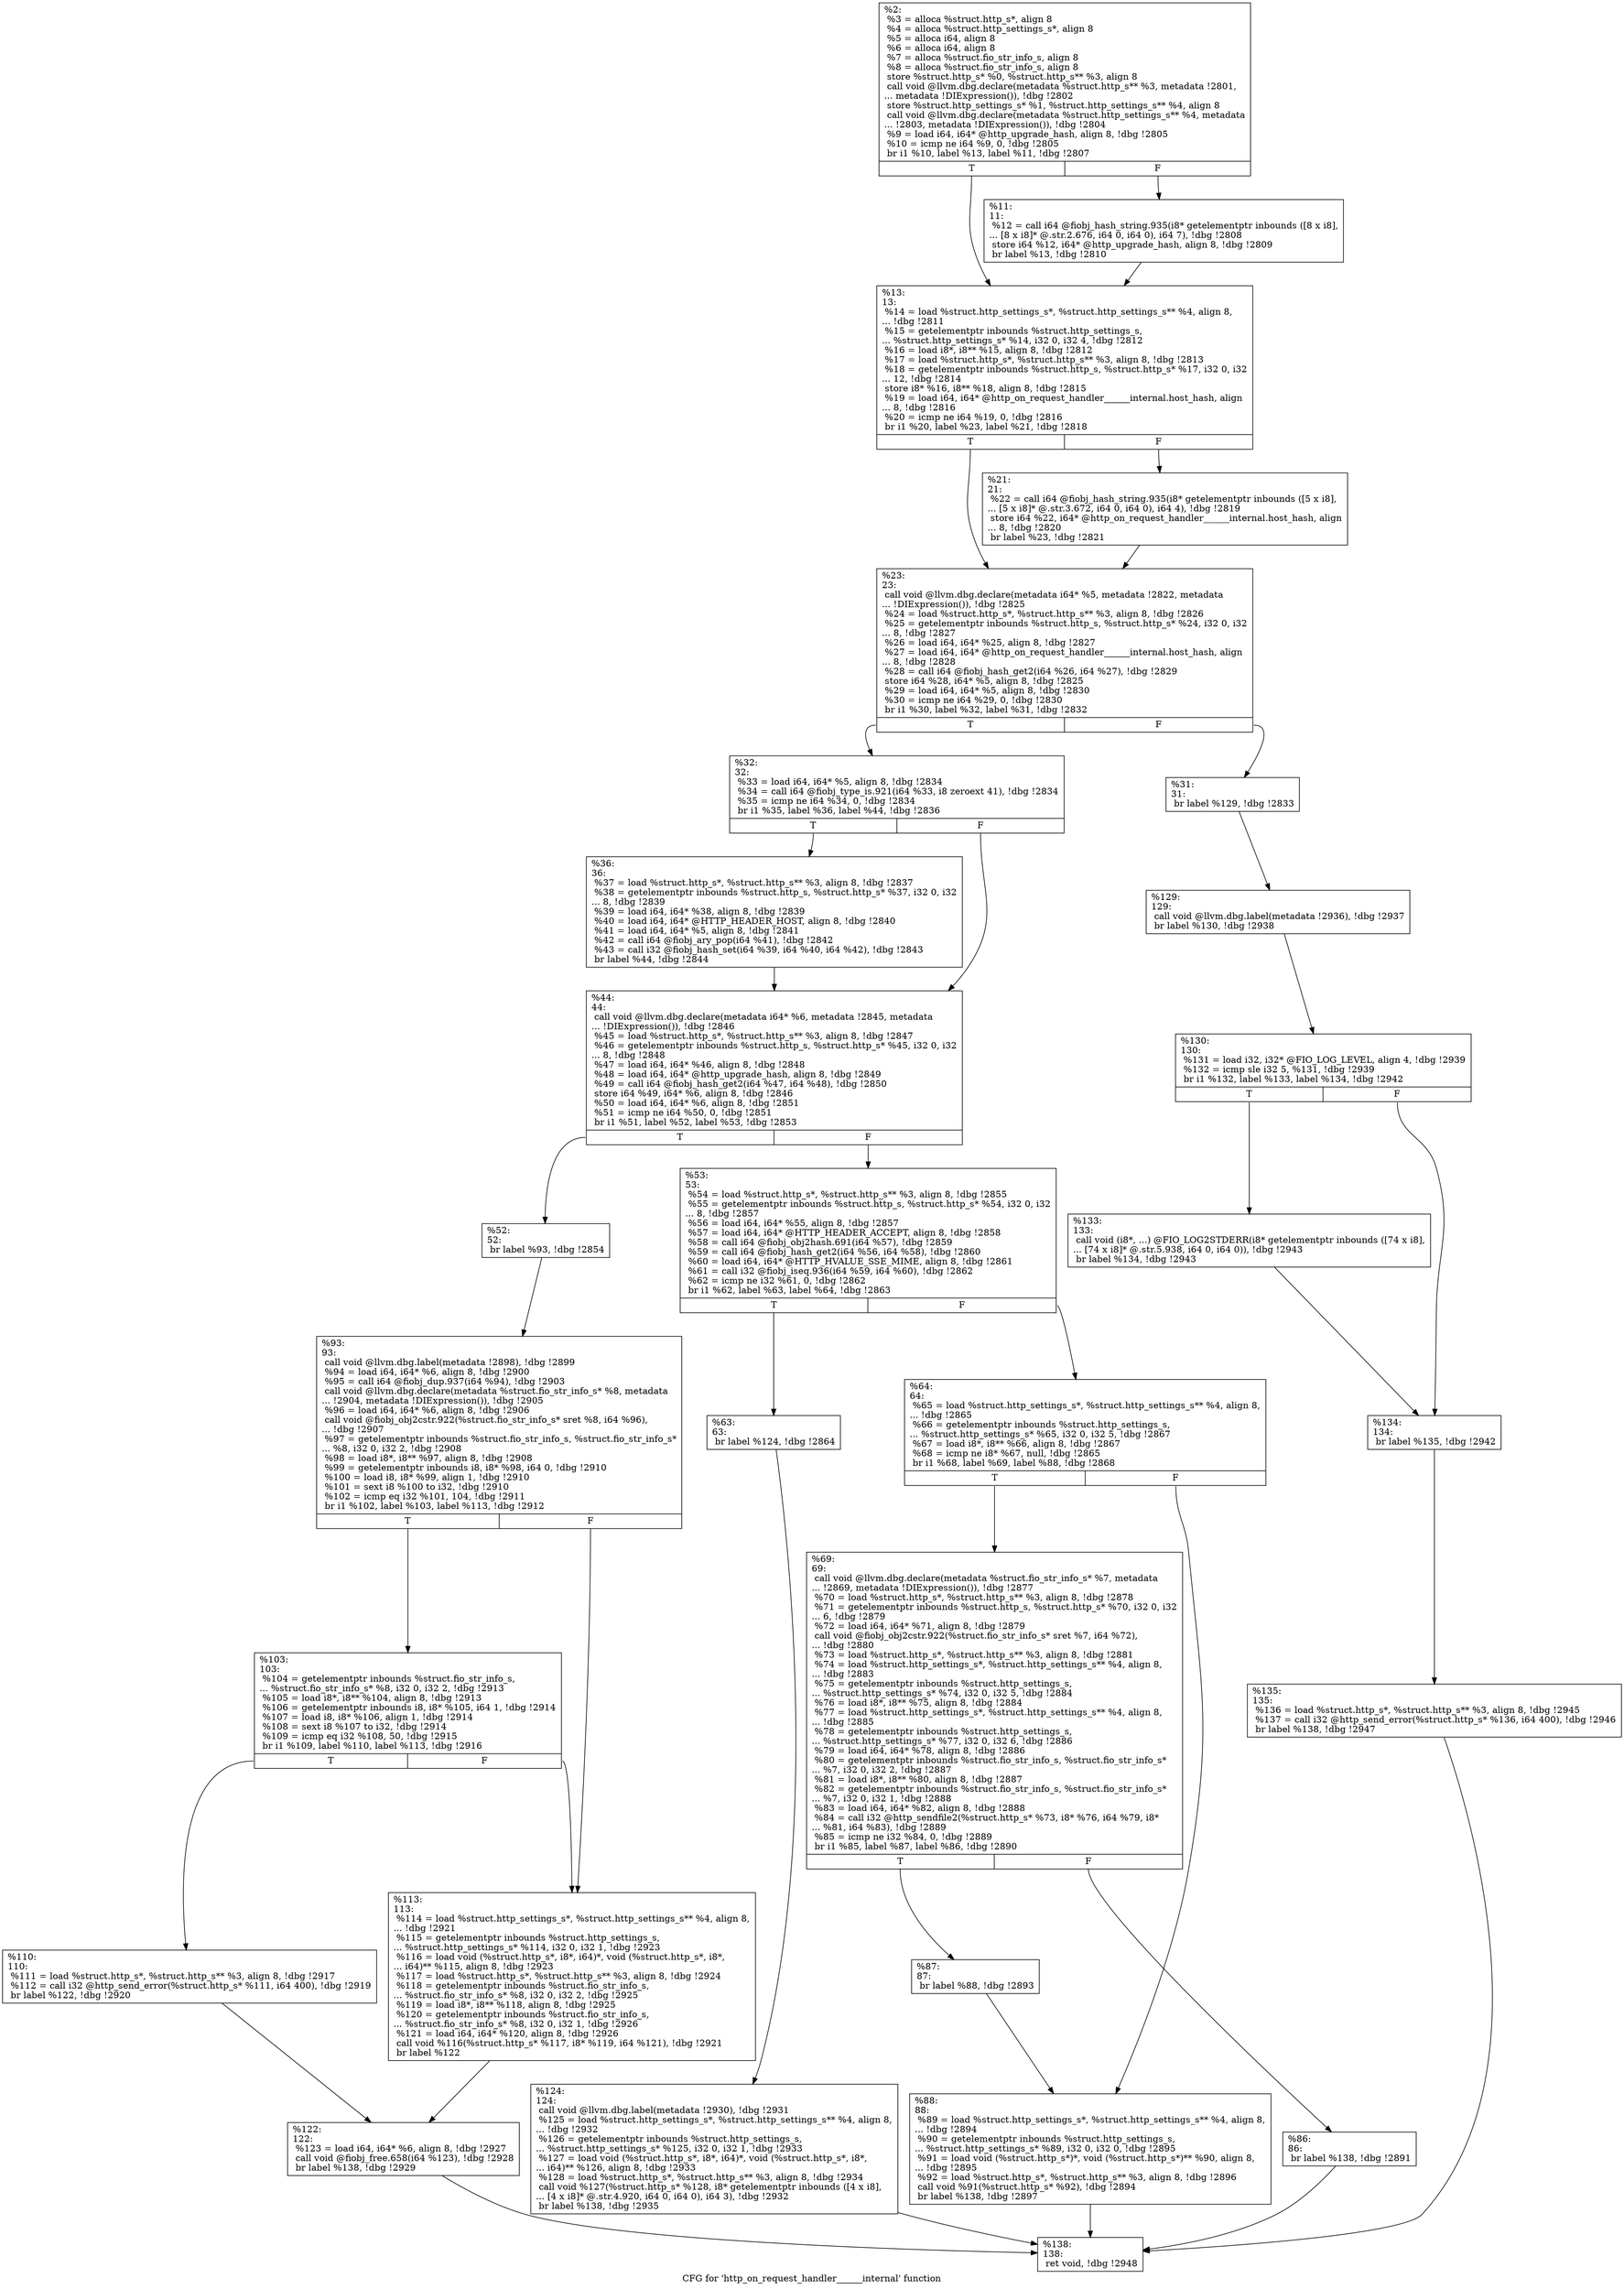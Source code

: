 digraph "CFG for 'http_on_request_handler______internal' function" {
	label="CFG for 'http_on_request_handler______internal' function";

	Node0x55685252a430 [shape=record,label="{%2:\l  %3 = alloca %struct.http_s*, align 8\l  %4 = alloca %struct.http_settings_s*, align 8\l  %5 = alloca i64, align 8\l  %6 = alloca i64, align 8\l  %7 = alloca %struct.fio_str_info_s, align 8\l  %8 = alloca %struct.fio_str_info_s, align 8\l  store %struct.http_s* %0, %struct.http_s** %3, align 8\l  call void @llvm.dbg.declare(metadata %struct.http_s** %3, metadata !2801,\l... metadata !DIExpression()), !dbg !2802\l  store %struct.http_settings_s* %1, %struct.http_settings_s** %4, align 8\l  call void @llvm.dbg.declare(metadata %struct.http_settings_s** %4, metadata\l... !2803, metadata !DIExpression()), !dbg !2804\l  %9 = load i64, i64* @http_upgrade_hash, align 8, !dbg !2805\l  %10 = icmp ne i64 %9, 0, !dbg !2805\l  br i1 %10, label %13, label %11, !dbg !2807\l|{<s0>T|<s1>F}}"];
	Node0x55685252a430:s0 -> Node0x55685252a640;
	Node0x55685252a430:s1 -> Node0x55685252a5f0;
	Node0x55685252a5f0 [shape=record,label="{%11:\l11:                                               \l  %12 = call i64 @fiobj_hash_string.935(i8* getelementptr inbounds ([8 x i8],\l... [8 x i8]* @.str.2.676, i64 0, i64 0), i64 7), !dbg !2808\l  store i64 %12, i64* @http_upgrade_hash, align 8, !dbg !2809\l  br label %13, !dbg !2810\l}"];
	Node0x55685252a5f0 -> Node0x55685252a640;
	Node0x55685252a640 [shape=record,label="{%13:\l13:                                               \l  %14 = load %struct.http_settings_s*, %struct.http_settings_s** %4, align 8,\l... !dbg !2811\l  %15 = getelementptr inbounds %struct.http_settings_s,\l... %struct.http_settings_s* %14, i32 0, i32 4, !dbg !2812\l  %16 = load i8*, i8** %15, align 8, !dbg !2812\l  %17 = load %struct.http_s*, %struct.http_s** %3, align 8, !dbg !2813\l  %18 = getelementptr inbounds %struct.http_s, %struct.http_s* %17, i32 0, i32\l... 12, !dbg !2814\l  store i8* %16, i8** %18, align 8, !dbg !2815\l  %19 = load i64, i64* @http_on_request_handler______internal.host_hash, align\l... 8, !dbg !2816\l  %20 = icmp ne i64 %19, 0, !dbg !2816\l  br i1 %20, label %23, label %21, !dbg !2818\l|{<s0>T|<s1>F}}"];
	Node0x55685252a640:s0 -> Node0x55685252a6e0;
	Node0x55685252a640:s1 -> Node0x55685252a690;
	Node0x55685252a690 [shape=record,label="{%21:\l21:                                               \l  %22 = call i64 @fiobj_hash_string.935(i8* getelementptr inbounds ([5 x i8],\l... [5 x i8]* @.str.3.672, i64 0, i64 0), i64 4), !dbg !2819\l  store i64 %22, i64* @http_on_request_handler______internal.host_hash, align\l... 8, !dbg !2820\l  br label %23, !dbg !2821\l}"];
	Node0x55685252a690 -> Node0x55685252a6e0;
	Node0x55685252a6e0 [shape=record,label="{%23:\l23:                                               \l  call void @llvm.dbg.declare(metadata i64* %5, metadata !2822, metadata\l... !DIExpression()), !dbg !2825\l  %24 = load %struct.http_s*, %struct.http_s** %3, align 8, !dbg !2826\l  %25 = getelementptr inbounds %struct.http_s, %struct.http_s* %24, i32 0, i32\l... 8, !dbg !2827\l  %26 = load i64, i64* %25, align 8, !dbg !2827\l  %27 = load i64, i64* @http_on_request_handler______internal.host_hash, align\l... 8, !dbg !2828\l  %28 = call i64 @fiobj_hash_get2(i64 %26, i64 %27), !dbg !2829\l  store i64 %28, i64* %5, align 8, !dbg !2825\l  %29 = load i64, i64* %5, align 8, !dbg !2830\l  %30 = icmp ne i64 %29, 0, !dbg !2830\l  br i1 %30, label %32, label %31, !dbg !2832\l|{<s0>T|<s1>F}}"];
	Node0x55685252a6e0:s0 -> Node0x55685252a780;
	Node0x55685252a6e0:s1 -> Node0x55685252a730;
	Node0x55685252a730 [shape=record,label="{%31:\l31:                                               \l  br label %129, !dbg !2833\l}"];
	Node0x55685252a730 -> Node0x55685252acd0;
	Node0x55685252a780 [shape=record,label="{%32:\l32:                                               \l  %33 = load i64, i64* %5, align 8, !dbg !2834\l  %34 = call i64 @fiobj_type_is.921(i64 %33, i8 zeroext 41), !dbg !2834\l  %35 = icmp ne i64 %34, 0, !dbg !2834\l  br i1 %35, label %36, label %44, !dbg !2836\l|{<s0>T|<s1>F}}"];
	Node0x55685252a780:s0 -> Node0x55685252a7d0;
	Node0x55685252a780:s1 -> Node0x55685252a820;
	Node0x55685252a7d0 [shape=record,label="{%36:\l36:                                               \l  %37 = load %struct.http_s*, %struct.http_s** %3, align 8, !dbg !2837\l  %38 = getelementptr inbounds %struct.http_s, %struct.http_s* %37, i32 0, i32\l... 8, !dbg !2839\l  %39 = load i64, i64* %38, align 8, !dbg !2839\l  %40 = load i64, i64* @HTTP_HEADER_HOST, align 8, !dbg !2840\l  %41 = load i64, i64* %5, align 8, !dbg !2841\l  %42 = call i64 @fiobj_ary_pop(i64 %41), !dbg !2842\l  %43 = call i32 @fiobj_hash_set(i64 %39, i64 %40, i64 %42), !dbg !2843\l  br label %44, !dbg !2844\l}"];
	Node0x55685252a7d0 -> Node0x55685252a820;
	Node0x55685252a820 [shape=record,label="{%44:\l44:                                               \l  call void @llvm.dbg.declare(metadata i64* %6, metadata !2845, metadata\l... !DIExpression()), !dbg !2846\l  %45 = load %struct.http_s*, %struct.http_s** %3, align 8, !dbg !2847\l  %46 = getelementptr inbounds %struct.http_s, %struct.http_s* %45, i32 0, i32\l... 8, !dbg !2848\l  %47 = load i64, i64* %46, align 8, !dbg !2848\l  %48 = load i64, i64* @http_upgrade_hash, align 8, !dbg !2849\l  %49 = call i64 @fiobj_hash_get2(i64 %47, i64 %48), !dbg !2850\l  store i64 %49, i64* %6, align 8, !dbg !2846\l  %50 = load i64, i64* %6, align 8, !dbg !2851\l  %51 = icmp ne i64 %50, 0, !dbg !2851\l  br i1 %51, label %52, label %53, !dbg !2853\l|{<s0>T|<s1>F}}"];
	Node0x55685252a820:s0 -> Node0x55685252a870;
	Node0x55685252a820:s1 -> Node0x55685252a8c0;
	Node0x55685252a870 [shape=record,label="{%52:\l52:                                               \l  br label %93, !dbg !2854\l}"];
	Node0x55685252a870 -> Node0x55685252aaf0;
	Node0x55685252a8c0 [shape=record,label="{%53:\l53:                                               \l  %54 = load %struct.http_s*, %struct.http_s** %3, align 8, !dbg !2855\l  %55 = getelementptr inbounds %struct.http_s, %struct.http_s* %54, i32 0, i32\l... 8, !dbg !2857\l  %56 = load i64, i64* %55, align 8, !dbg !2857\l  %57 = load i64, i64* @HTTP_HEADER_ACCEPT, align 8, !dbg !2858\l  %58 = call i64 @fiobj_obj2hash.691(i64 %57), !dbg !2859\l  %59 = call i64 @fiobj_hash_get2(i64 %56, i64 %58), !dbg !2860\l  %60 = load i64, i64* @HTTP_HVALUE_SSE_MIME, align 8, !dbg !2861\l  %61 = call i32 @fiobj_iseq.936(i64 %59, i64 %60), !dbg !2862\l  %62 = icmp ne i32 %61, 0, !dbg !2862\l  br i1 %62, label %63, label %64, !dbg !2863\l|{<s0>T|<s1>F}}"];
	Node0x55685252a8c0:s0 -> Node0x55685252a910;
	Node0x55685252a8c0:s1 -> Node0x55685252a960;
	Node0x55685252a910 [shape=record,label="{%63:\l63:                                               \l  br label %124, !dbg !2864\l}"];
	Node0x55685252a910 -> Node0x55685252ac80;
	Node0x55685252a960 [shape=record,label="{%64:\l64:                                               \l  %65 = load %struct.http_settings_s*, %struct.http_settings_s** %4, align 8,\l... !dbg !2865\l  %66 = getelementptr inbounds %struct.http_settings_s,\l... %struct.http_settings_s* %65, i32 0, i32 5, !dbg !2867\l  %67 = load i8*, i8** %66, align 8, !dbg !2867\l  %68 = icmp ne i8* %67, null, !dbg !2865\l  br i1 %68, label %69, label %88, !dbg !2868\l|{<s0>T|<s1>F}}"];
	Node0x55685252a960:s0 -> Node0x55685252a9b0;
	Node0x55685252a960:s1 -> Node0x55685252aaa0;
	Node0x55685252a9b0 [shape=record,label="{%69:\l69:                                               \l  call void @llvm.dbg.declare(metadata %struct.fio_str_info_s* %7, metadata\l... !2869, metadata !DIExpression()), !dbg !2877\l  %70 = load %struct.http_s*, %struct.http_s** %3, align 8, !dbg !2878\l  %71 = getelementptr inbounds %struct.http_s, %struct.http_s* %70, i32 0, i32\l... 6, !dbg !2879\l  %72 = load i64, i64* %71, align 8, !dbg !2879\l  call void @fiobj_obj2cstr.922(%struct.fio_str_info_s* sret %7, i64 %72),\l... !dbg !2880\l  %73 = load %struct.http_s*, %struct.http_s** %3, align 8, !dbg !2881\l  %74 = load %struct.http_settings_s*, %struct.http_settings_s** %4, align 8,\l... !dbg !2883\l  %75 = getelementptr inbounds %struct.http_settings_s,\l... %struct.http_settings_s* %74, i32 0, i32 5, !dbg !2884\l  %76 = load i8*, i8** %75, align 8, !dbg !2884\l  %77 = load %struct.http_settings_s*, %struct.http_settings_s** %4, align 8,\l... !dbg !2885\l  %78 = getelementptr inbounds %struct.http_settings_s,\l... %struct.http_settings_s* %77, i32 0, i32 6, !dbg !2886\l  %79 = load i64, i64* %78, align 8, !dbg !2886\l  %80 = getelementptr inbounds %struct.fio_str_info_s, %struct.fio_str_info_s*\l... %7, i32 0, i32 2, !dbg !2887\l  %81 = load i8*, i8** %80, align 8, !dbg !2887\l  %82 = getelementptr inbounds %struct.fio_str_info_s, %struct.fio_str_info_s*\l... %7, i32 0, i32 1, !dbg !2888\l  %83 = load i64, i64* %82, align 8, !dbg !2888\l  %84 = call i32 @http_sendfile2(%struct.http_s* %73, i8* %76, i64 %79, i8*\l... %81, i64 %83), !dbg !2889\l  %85 = icmp ne i32 %84, 0, !dbg !2889\l  br i1 %85, label %87, label %86, !dbg !2890\l|{<s0>T|<s1>F}}"];
	Node0x55685252a9b0:s0 -> Node0x55685252aa50;
	Node0x55685252a9b0:s1 -> Node0x55685252aa00;
	Node0x55685252aa00 [shape=record,label="{%86:\l86:                                               \l  br label %138, !dbg !2891\l}"];
	Node0x55685252aa00 -> Node0x55685252ae60;
	Node0x55685252aa50 [shape=record,label="{%87:\l87:                                               \l  br label %88, !dbg !2893\l}"];
	Node0x55685252aa50 -> Node0x55685252aaa0;
	Node0x55685252aaa0 [shape=record,label="{%88:\l88:                                               \l  %89 = load %struct.http_settings_s*, %struct.http_settings_s** %4, align 8,\l... !dbg !2894\l  %90 = getelementptr inbounds %struct.http_settings_s,\l... %struct.http_settings_s* %89, i32 0, i32 0, !dbg !2895\l  %91 = load void (%struct.http_s*)*, void (%struct.http_s*)** %90, align 8,\l... !dbg !2895\l  %92 = load %struct.http_s*, %struct.http_s** %3, align 8, !dbg !2896\l  call void %91(%struct.http_s* %92), !dbg !2894\l  br label %138, !dbg !2897\l}"];
	Node0x55685252aaa0 -> Node0x55685252ae60;
	Node0x55685252aaf0 [shape=record,label="{%93:\l93:                                               \l  call void @llvm.dbg.label(metadata !2898), !dbg !2899\l  %94 = load i64, i64* %6, align 8, !dbg !2900\l  %95 = call i64 @fiobj_dup.937(i64 %94), !dbg !2903\l  call void @llvm.dbg.declare(metadata %struct.fio_str_info_s* %8, metadata\l... !2904, metadata !DIExpression()), !dbg !2905\l  %96 = load i64, i64* %6, align 8, !dbg !2906\l  call void @fiobj_obj2cstr.922(%struct.fio_str_info_s* sret %8, i64 %96),\l... !dbg !2907\l  %97 = getelementptr inbounds %struct.fio_str_info_s, %struct.fio_str_info_s*\l... %8, i32 0, i32 2, !dbg !2908\l  %98 = load i8*, i8** %97, align 8, !dbg !2908\l  %99 = getelementptr inbounds i8, i8* %98, i64 0, !dbg !2910\l  %100 = load i8, i8* %99, align 1, !dbg !2910\l  %101 = sext i8 %100 to i32, !dbg !2910\l  %102 = icmp eq i32 %101, 104, !dbg !2911\l  br i1 %102, label %103, label %113, !dbg !2912\l|{<s0>T|<s1>F}}"];
	Node0x55685252aaf0:s0 -> Node0x55685252ab40;
	Node0x55685252aaf0:s1 -> Node0x55685252abe0;
	Node0x55685252ab40 [shape=record,label="{%103:\l103:                                              \l  %104 = getelementptr inbounds %struct.fio_str_info_s,\l... %struct.fio_str_info_s* %8, i32 0, i32 2, !dbg !2913\l  %105 = load i8*, i8** %104, align 8, !dbg !2913\l  %106 = getelementptr inbounds i8, i8* %105, i64 1, !dbg !2914\l  %107 = load i8, i8* %106, align 1, !dbg !2914\l  %108 = sext i8 %107 to i32, !dbg !2914\l  %109 = icmp eq i32 %108, 50, !dbg !2915\l  br i1 %109, label %110, label %113, !dbg !2916\l|{<s0>T|<s1>F}}"];
	Node0x55685252ab40:s0 -> Node0x55685252ab90;
	Node0x55685252ab40:s1 -> Node0x55685252abe0;
	Node0x55685252ab90 [shape=record,label="{%110:\l110:                                              \l  %111 = load %struct.http_s*, %struct.http_s** %3, align 8, !dbg !2917\l  %112 = call i32 @http_send_error(%struct.http_s* %111, i64 400), !dbg !2919\l  br label %122, !dbg !2920\l}"];
	Node0x55685252ab90 -> Node0x55685252ac30;
	Node0x55685252abe0 [shape=record,label="{%113:\l113:                                              \l  %114 = load %struct.http_settings_s*, %struct.http_settings_s** %4, align 8,\l... !dbg !2921\l  %115 = getelementptr inbounds %struct.http_settings_s,\l... %struct.http_settings_s* %114, i32 0, i32 1, !dbg !2923\l  %116 = load void (%struct.http_s*, i8*, i64)*, void (%struct.http_s*, i8*,\l... i64)** %115, align 8, !dbg !2923\l  %117 = load %struct.http_s*, %struct.http_s** %3, align 8, !dbg !2924\l  %118 = getelementptr inbounds %struct.fio_str_info_s,\l... %struct.fio_str_info_s* %8, i32 0, i32 2, !dbg !2925\l  %119 = load i8*, i8** %118, align 8, !dbg !2925\l  %120 = getelementptr inbounds %struct.fio_str_info_s,\l... %struct.fio_str_info_s* %8, i32 0, i32 1, !dbg !2926\l  %121 = load i64, i64* %120, align 8, !dbg !2926\l  call void %116(%struct.http_s* %117, i8* %119, i64 %121), !dbg !2921\l  br label %122\l}"];
	Node0x55685252abe0 -> Node0x55685252ac30;
	Node0x55685252ac30 [shape=record,label="{%122:\l122:                                              \l  %123 = load i64, i64* %6, align 8, !dbg !2927\l  call void @fiobj_free.658(i64 %123), !dbg !2928\l  br label %138, !dbg !2929\l}"];
	Node0x55685252ac30 -> Node0x55685252ae60;
	Node0x55685252ac80 [shape=record,label="{%124:\l124:                                              \l  call void @llvm.dbg.label(metadata !2930), !dbg !2931\l  %125 = load %struct.http_settings_s*, %struct.http_settings_s** %4, align 8,\l... !dbg !2932\l  %126 = getelementptr inbounds %struct.http_settings_s,\l... %struct.http_settings_s* %125, i32 0, i32 1, !dbg !2933\l  %127 = load void (%struct.http_s*, i8*, i64)*, void (%struct.http_s*, i8*,\l... i64)** %126, align 8, !dbg !2933\l  %128 = load %struct.http_s*, %struct.http_s** %3, align 8, !dbg !2934\l  call void %127(%struct.http_s* %128, i8* getelementptr inbounds ([4 x i8],\l... [4 x i8]* @.str.4.920, i64 0, i64 0), i64 3), !dbg !2932\l  br label %138, !dbg !2935\l}"];
	Node0x55685252ac80 -> Node0x55685252ae60;
	Node0x55685252acd0 [shape=record,label="{%129:\l129:                                              \l  call void @llvm.dbg.label(metadata !2936), !dbg !2937\l  br label %130, !dbg !2938\l}"];
	Node0x55685252acd0 -> Node0x55685252ad20;
	Node0x55685252ad20 [shape=record,label="{%130:\l130:                                              \l  %131 = load i32, i32* @FIO_LOG_LEVEL, align 4, !dbg !2939\l  %132 = icmp sle i32 5, %131, !dbg !2939\l  br i1 %132, label %133, label %134, !dbg !2942\l|{<s0>T|<s1>F}}"];
	Node0x55685252ad20:s0 -> Node0x55685252ad70;
	Node0x55685252ad20:s1 -> Node0x55685252adc0;
	Node0x55685252ad70 [shape=record,label="{%133:\l133:                                              \l  call void (i8*, ...) @FIO_LOG2STDERR(i8* getelementptr inbounds ([74 x i8],\l... [74 x i8]* @.str.5.938, i64 0, i64 0)), !dbg !2943\l  br label %134, !dbg !2943\l}"];
	Node0x55685252ad70 -> Node0x55685252adc0;
	Node0x55685252adc0 [shape=record,label="{%134:\l134:                                              \l  br label %135, !dbg !2942\l}"];
	Node0x55685252adc0 -> Node0x55685252ae10;
	Node0x55685252ae10 [shape=record,label="{%135:\l135:                                              \l  %136 = load %struct.http_s*, %struct.http_s** %3, align 8, !dbg !2945\l  %137 = call i32 @http_send_error(%struct.http_s* %136, i64 400), !dbg !2946\l  br label %138, !dbg !2947\l}"];
	Node0x55685252ae10 -> Node0x55685252ae60;
	Node0x55685252ae60 [shape=record,label="{%138:\l138:                                              \l  ret void, !dbg !2948\l}"];
}
